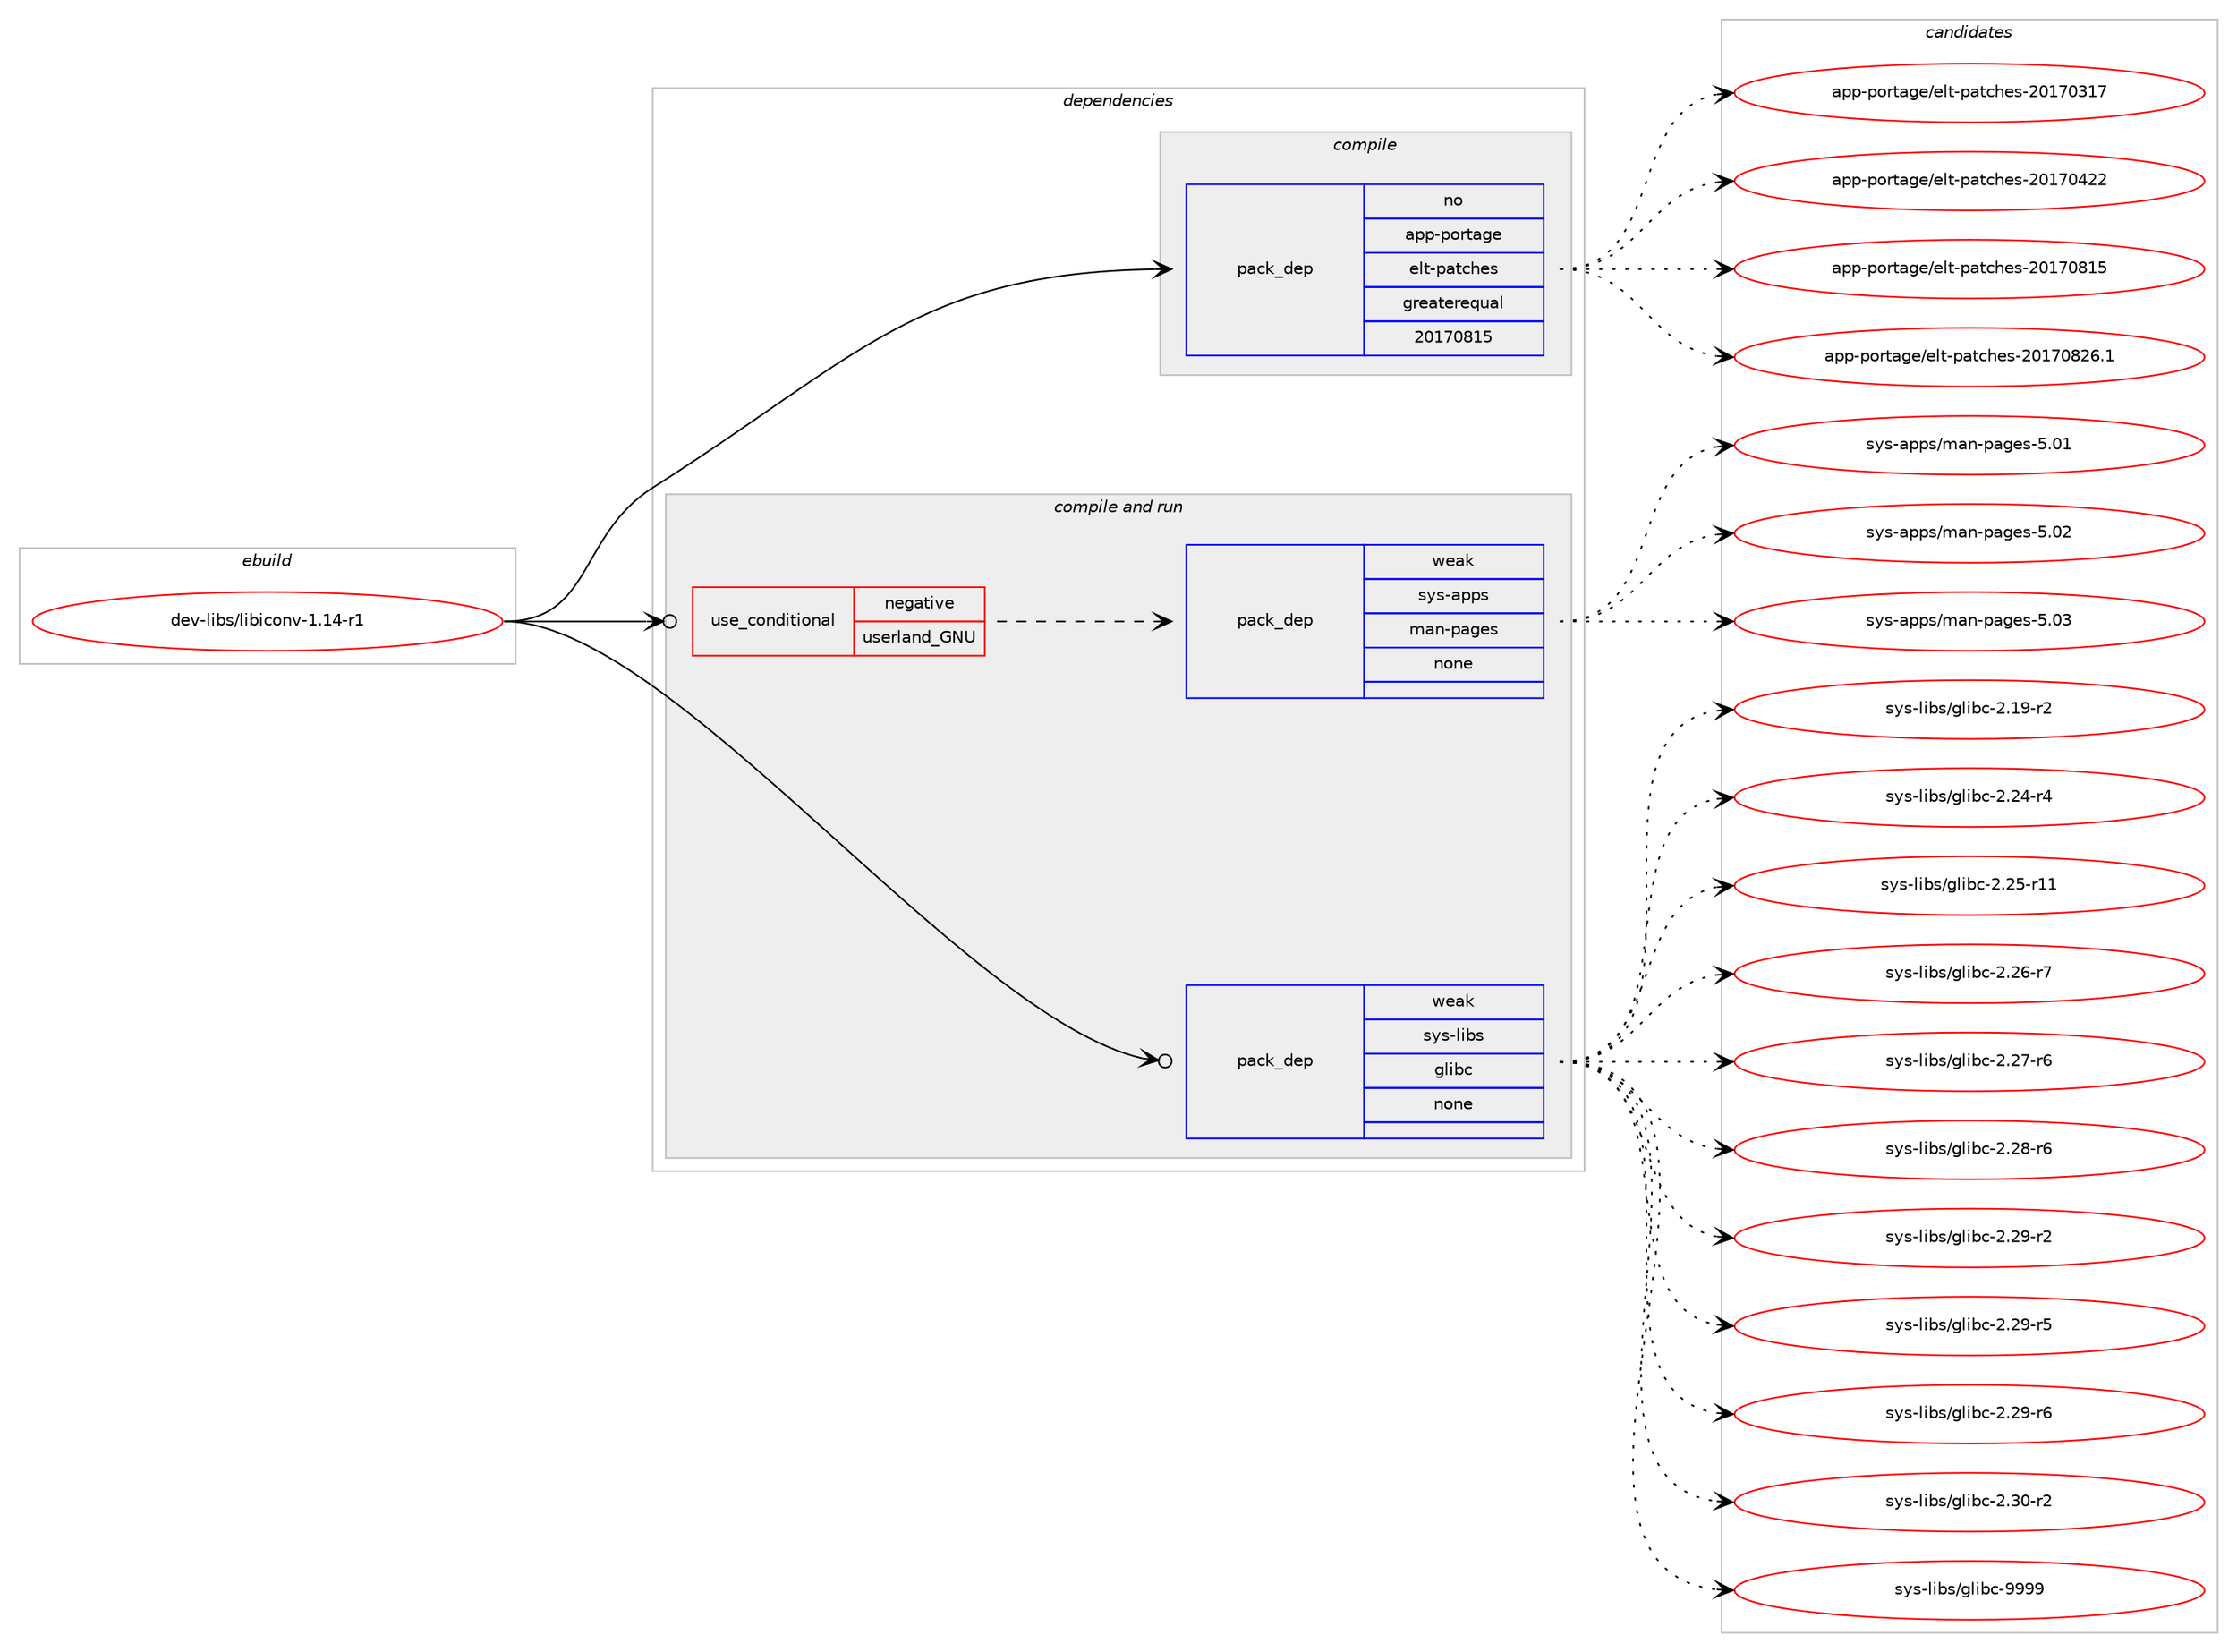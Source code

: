 digraph prolog {

# *************
# Graph options
# *************

newrank=true;
concentrate=true;
compound=true;
graph [rankdir=LR,fontname=Helvetica,fontsize=10,ranksep=1.5];#, ranksep=2.5, nodesep=0.2];
edge  [arrowhead=vee];
node  [fontname=Helvetica,fontsize=10];

# **********
# The ebuild
# **********

subgraph cluster_leftcol {
color=gray;
rank=same;
label=<<i>ebuild</i>>;
id [label="dev-libs/libiconv-1.14-r1", color=red, width=4, href="../dev-libs/libiconv-1.14-r1.svg"];
}

# ****************
# The dependencies
# ****************

subgraph cluster_midcol {
color=gray;
label=<<i>dependencies</i>>;
subgraph cluster_compile {
fillcolor="#eeeeee";
style=filled;
label=<<i>compile</i>>;
subgraph pack422655 {
dependency565913 [label=<<TABLE BORDER="0" CELLBORDER="1" CELLSPACING="0" CELLPADDING="4" WIDTH="220"><TR><TD ROWSPAN="6" CELLPADDING="30">pack_dep</TD></TR><TR><TD WIDTH="110">no</TD></TR><TR><TD>app-portage</TD></TR><TR><TD>elt-patches</TD></TR><TR><TD>greaterequal</TD></TR><TR><TD>20170815</TD></TR></TABLE>>, shape=none, color=blue];
}
id:e -> dependency565913:w [weight=20,style="solid",arrowhead="vee"];
}
subgraph cluster_compileandrun {
fillcolor="#eeeeee";
style=filled;
label=<<i>compile and run</i>>;
subgraph cond131773 {
dependency565914 [label=<<TABLE BORDER="0" CELLBORDER="1" CELLSPACING="0" CELLPADDING="4"><TR><TD ROWSPAN="3" CELLPADDING="10">use_conditional</TD></TR><TR><TD>negative</TD></TR><TR><TD>userland_GNU</TD></TR></TABLE>>, shape=none, color=red];
subgraph pack422656 {
dependency565915 [label=<<TABLE BORDER="0" CELLBORDER="1" CELLSPACING="0" CELLPADDING="4" WIDTH="220"><TR><TD ROWSPAN="6" CELLPADDING="30">pack_dep</TD></TR><TR><TD WIDTH="110">weak</TD></TR><TR><TD>sys-apps</TD></TR><TR><TD>man-pages</TD></TR><TR><TD>none</TD></TR><TR><TD></TD></TR></TABLE>>, shape=none, color=blue];
}
dependency565914:e -> dependency565915:w [weight=20,style="dashed",arrowhead="vee"];
}
id:e -> dependency565914:w [weight=20,style="solid",arrowhead="odotvee"];
subgraph pack422657 {
dependency565916 [label=<<TABLE BORDER="0" CELLBORDER="1" CELLSPACING="0" CELLPADDING="4" WIDTH="220"><TR><TD ROWSPAN="6" CELLPADDING="30">pack_dep</TD></TR><TR><TD WIDTH="110">weak</TD></TR><TR><TD>sys-libs</TD></TR><TR><TD>glibc</TD></TR><TR><TD>none</TD></TR><TR><TD></TD></TR></TABLE>>, shape=none, color=blue];
}
id:e -> dependency565916:w [weight=20,style="solid",arrowhead="odotvee"];
}
subgraph cluster_run {
fillcolor="#eeeeee";
style=filled;
label=<<i>run</i>>;
}
}

# **************
# The candidates
# **************

subgraph cluster_choices {
rank=same;
color=gray;
label=<<i>candidates</i>>;

subgraph choice422655 {
color=black;
nodesep=1;
choice97112112451121111141169710310147101108116451129711699104101115455048495548514955 [label="app-portage/elt-patches-20170317", color=red, width=4,href="../app-portage/elt-patches-20170317.svg"];
choice97112112451121111141169710310147101108116451129711699104101115455048495548525050 [label="app-portage/elt-patches-20170422", color=red, width=4,href="../app-portage/elt-patches-20170422.svg"];
choice97112112451121111141169710310147101108116451129711699104101115455048495548564953 [label="app-portage/elt-patches-20170815", color=red, width=4,href="../app-portage/elt-patches-20170815.svg"];
choice971121124511211111411697103101471011081164511297116991041011154550484955485650544649 [label="app-portage/elt-patches-20170826.1", color=red, width=4,href="../app-portage/elt-patches-20170826.1.svg"];
dependency565913:e -> choice97112112451121111141169710310147101108116451129711699104101115455048495548514955:w [style=dotted,weight="100"];
dependency565913:e -> choice97112112451121111141169710310147101108116451129711699104101115455048495548525050:w [style=dotted,weight="100"];
dependency565913:e -> choice97112112451121111141169710310147101108116451129711699104101115455048495548564953:w [style=dotted,weight="100"];
dependency565913:e -> choice971121124511211111411697103101471011081164511297116991041011154550484955485650544649:w [style=dotted,weight="100"];
}
subgraph choice422656 {
color=black;
nodesep=1;
choice1151211154597112112115471099711045112971031011154553464849 [label="sys-apps/man-pages-5.01", color=red, width=4,href="../sys-apps/man-pages-5.01.svg"];
choice1151211154597112112115471099711045112971031011154553464850 [label="sys-apps/man-pages-5.02", color=red, width=4,href="../sys-apps/man-pages-5.02.svg"];
choice1151211154597112112115471099711045112971031011154553464851 [label="sys-apps/man-pages-5.03", color=red, width=4,href="../sys-apps/man-pages-5.03.svg"];
dependency565915:e -> choice1151211154597112112115471099711045112971031011154553464849:w [style=dotted,weight="100"];
dependency565915:e -> choice1151211154597112112115471099711045112971031011154553464850:w [style=dotted,weight="100"];
dependency565915:e -> choice1151211154597112112115471099711045112971031011154553464851:w [style=dotted,weight="100"];
}
subgraph choice422657 {
color=black;
nodesep=1;
choice115121115451081059811547103108105989945504649574511450 [label="sys-libs/glibc-2.19-r2", color=red, width=4,href="../sys-libs/glibc-2.19-r2.svg"];
choice115121115451081059811547103108105989945504650524511452 [label="sys-libs/glibc-2.24-r4", color=red, width=4,href="../sys-libs/glibc-2.24-r4.svg"];
choice11512111545108105981154710310810598994550465053451144949 [label="sys-libs/glibc-2.25-r11", color=red, width=4,href="../sys-libs/glibc-2.25-r11.svg"];
choice115121115451081059811547103108105989945504650544511455 [label="sys-libs/glibc-2.26-r7", color=red, width=4,href="../sys-libs/glibc-2.26-r7.svg"];
choice115121115451081059811547103108105989945504650554511454 [label="sys-libs/glibc-2.27-r6", color=red, width=4,href="../sys-libs/glibc-2.27-r6.svg"];
choice115121115451081059811547103108105989945504650564511454 [label="sys-libs/glibc-2.28-r6", color=red, width=4,href="../sys-libs/glibc-2.28-r6.svg"];
choice115121115451081059811547103108105989945504650574511450 [label="sys-libs/glibc-2.29-r2", color=red, width=4,href="../sys-libs/glibc-2.29-r2.svg"];
choice115121115451081059811547103108105989945504650574511453 [label="sys-libs/glibc-2.29-r5", color=red, width=4,href="../sys-libs/glibc-2.29-r5.svg"];
choice115121115451081059811547103108105989945504650574511454 [label="sys-libs/glibc-2.29-r6", color=red, width=4,href="../sys-libs/glibc-2.29-r6.svg"];
choice115121115451081059811547103108105989945504651484511450 [label="sys-libs/glibc-2.30-r2", color=red, width=4,href="../sys-libs/glibc-2.30-r2.svg"];
choice11512111545108105981154710310810598994557575757 [label="sys-libs/glibc-9999", color=red, width=4,href="../sys-libs/glibc-9999.svg"];
dependency565916:e -> choice115121115451081059811547103108105989945504649574511450:w [style=dotted,weight="100"];
dependency565916:e -> choice115121115451081059811547103108105989945504650524511452:w [style=dotted,weight="100"];
dependency565916:e -> choice11512111545108105981154710310810598994550465053451144949:w [style=dotted,weight="100"];
dependency565916:e -> choice115121115451081059811547103108105989945504650544511455:w [style=dotted,weight="100"];
dependency565916:e -> choice115121115451081059811547103108105989945504650554511454:w [style=dotted,weight="100"];
dependency565916:e -> choice115121115451081059811547103108105989945504650564511454:w [style=dotted,weight="100"];
dependency565916:e -> choice115121115451081059811547103108105989945504650574511450:w [style=dotted,weight="100"];
dependency565916:e -> choice115121115451081059811547103108105989945504650574511453:w [style=dotted,weight="100"];
dependency565916:e -> choice115121115451081059811547103108105989945504650574511454:w [style=dotted,weight="100"];
dependency565916:e -> choice115121115451081059811547103108105989945504651484511450:w [style=dotted,weight="100"];
dependency565916:e -> choice11512111545108105981154710310810598994557575757:w [style=dotted,weight="100"];
}
}

}

